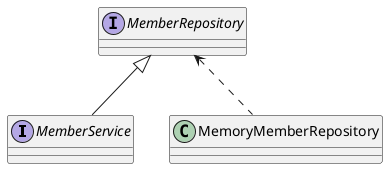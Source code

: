 @startuml
'https://plantuml.com/class-diagram

interface MemberService
interface MemberRepository
class MemoryMemberRepository

MemberRepository <|-- MemberService
MemberRepository <.. MemoryMemberRepository

@enduml
